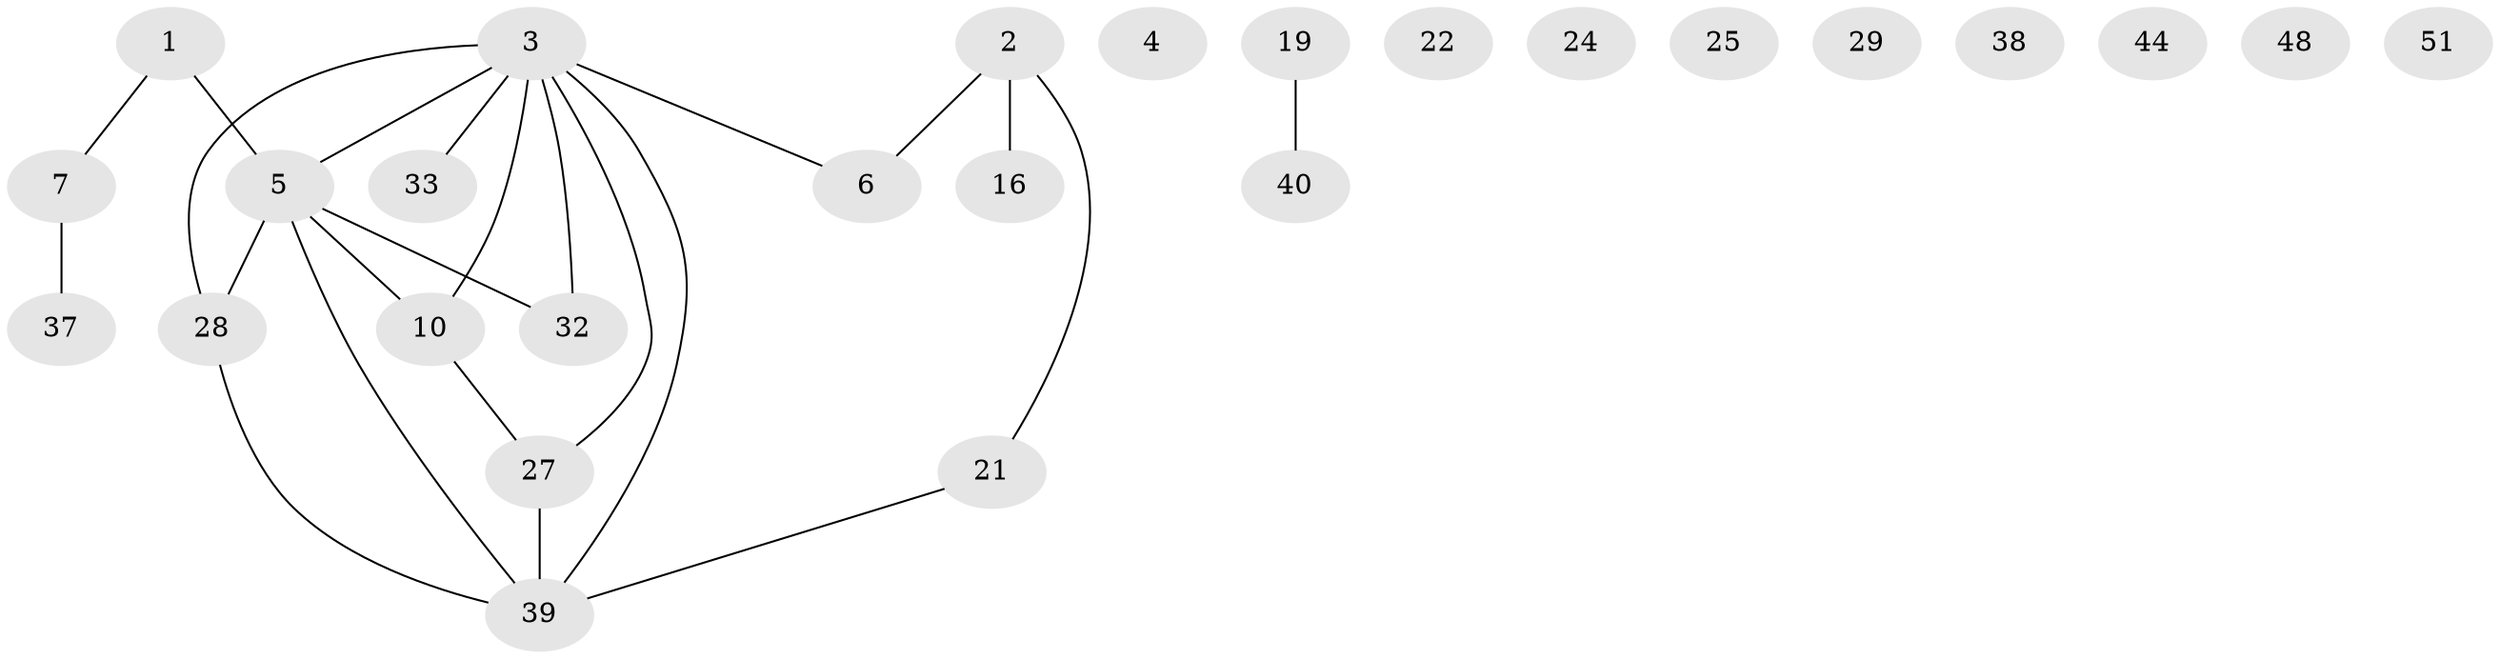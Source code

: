 // original degree distribution, {2: 0.25, 3: 0.19230769230769232, 4: 0.09615384615384616, 0: 0.17307692307692307, 1: 0.25, 5: 0.019230769230769232, 6: 0.019230769230769232}
// Generated by graph-tools (version 1.1) at 2025/12/03/09/25 04:12:59]
// undirected, 26 vertices, 23 edges
graph export_dot {
graph [start="1"]
  node [color=gray90,style=filled];
  1;
  2 [super="+45+50+23"];
  3 [super="+20+15+11"];
  4;
  5 [super="+12+9+30"];
  6 [super="+46"];
  7 [super="+8+42"];
  10 [super="+17"];
  16 [super="+43"];
  19;
  21 [super="+47"];
  22;
  24;
  25;
  27 [super="+31"];
  28 [super="+35"];
  29;
  32;
  33;
  37;
  38;
  39 [super="+49"];
  40 [super="+52"];
  44;
  48;
  51;
  1 -- 7;
  1 -- 5;
  2 -- 21;
  2 -- 16;
  2 -- 6;
  3 -- 6;
  3 -- 10 [weight=2];
  3 -- 33;
  3 -- 32;
  3 -- 5;
  3 -- 39;
  3 -- 27;
  3 -- 28;
  5 -- 39;
  5 -- 28;
  5 -- 32;
  5 -- 10;
  7 -- 37;
  10 -- 27;
  19 -- 40;
  21 -- 39;
  27 -- 39;
  28 -- 39;
}
